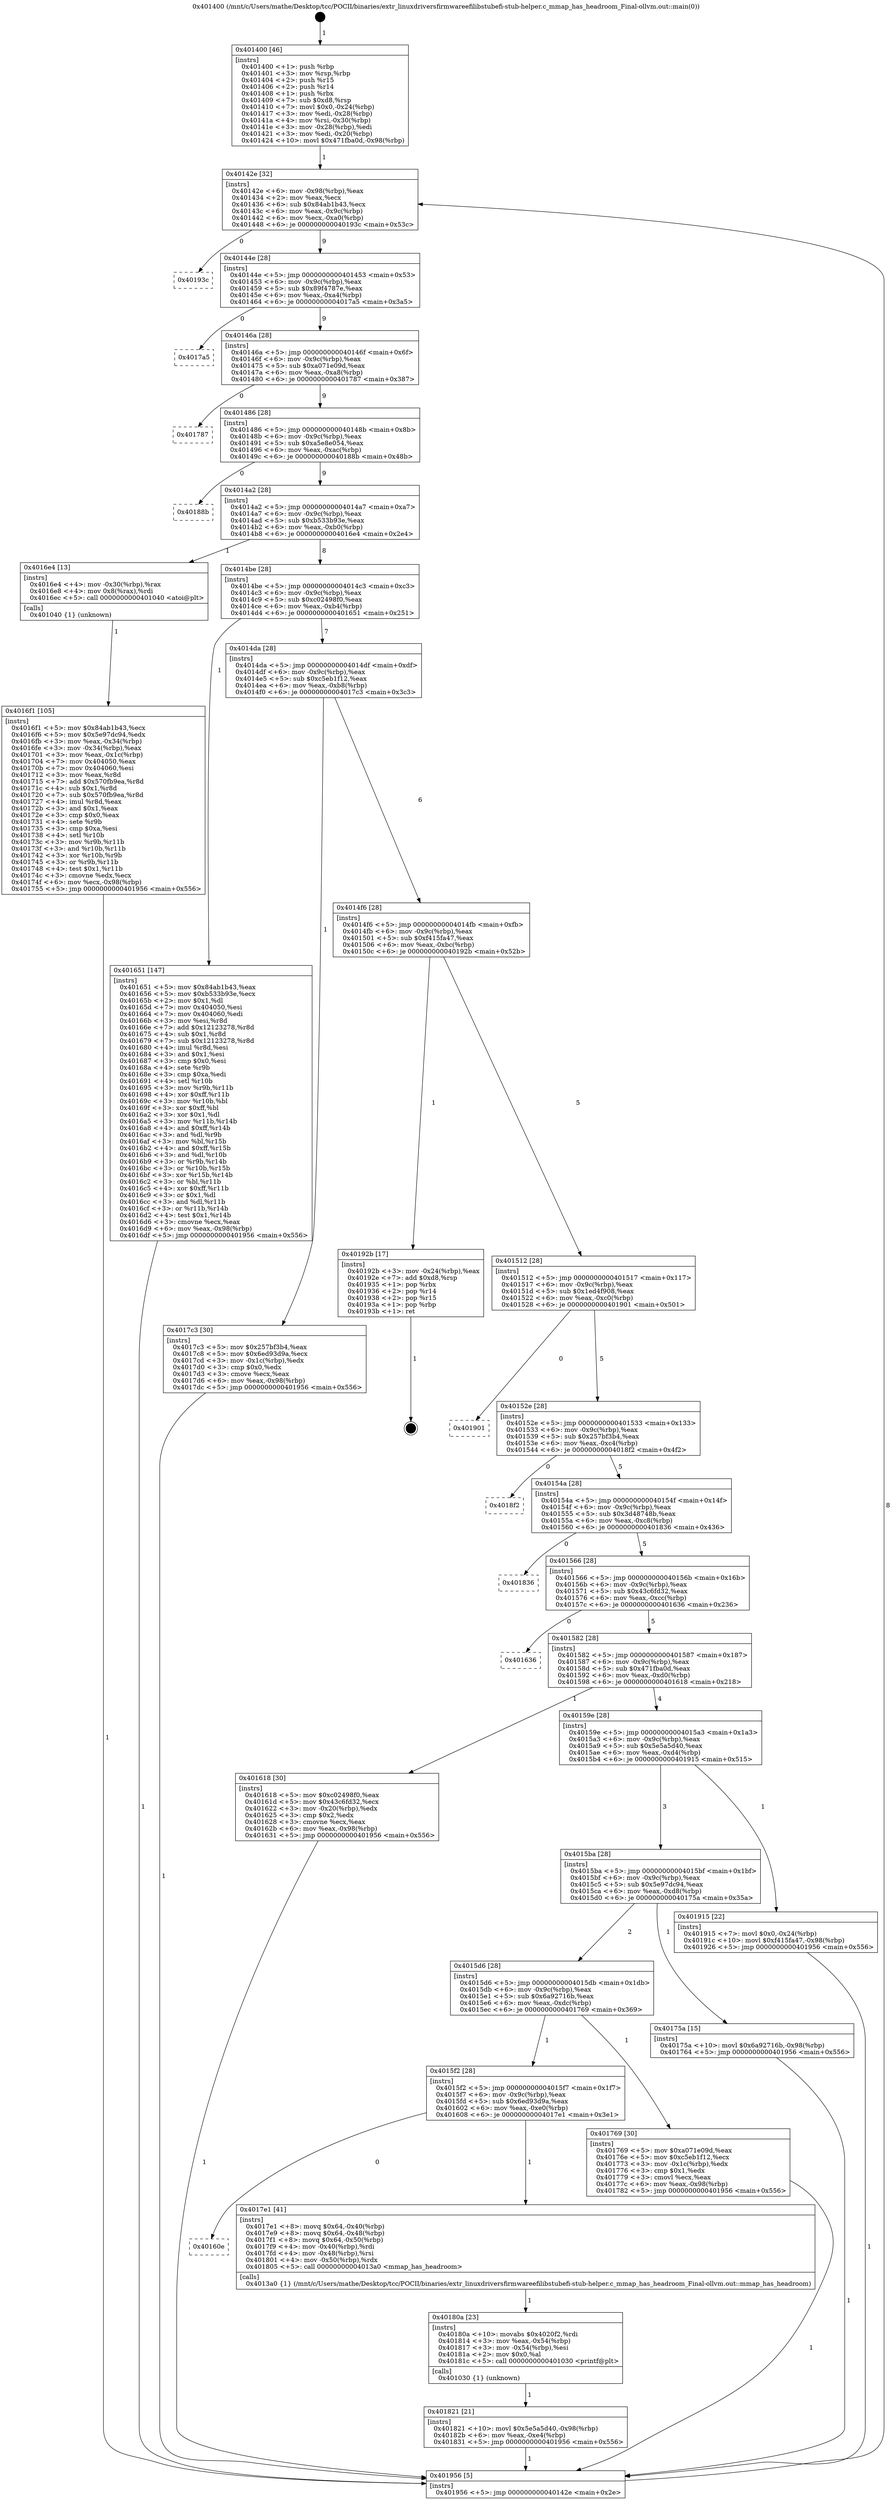 digraph "0x401400" {
  label = "0x401400 (/mnt/c/Users/mathe/Desktop/tcc/POCII/binaries/extr_linuxdriversfirmwareefilibstubefi-stub-helper.c_mmap_has_headroom_Final-ollvm.out::main(0))"
  labelloc = "t"
  node[shape=record]

  Entry [label="",width=0.3,height=0.3,shape=circle,fillcolor=black,style=filled]
  "0x40142e" [label="{
     0x40142e [32]\l
     | [instrs]\l
     &nbsp;&nbsp;0x40142e \<+6\>: mov -0x98(%rbp),%eax\l
     &nbsp;&nbsp;0x401434 \<+2\>: mov %eax,%ecx\l
     &nbsp;&nbsp;0x401436 \<+6\>: sub $0x84ab1b43,%ecx\l
     &nbsp;&nbsp;0x40143c \<+6\>: mov %eax,-0x9c(%rbp)\l
     &nbsp;&nbsp;0x401442 \<+6\>: mov %ecx,-0xa0(%rbp)\l
     &nbsp;&nbsp;0x401448 \<+6\>: je 000000000040193c \<main+0x53c\>\l
  }"]
  "0x40193c" [label="{
     0x40193c\l
  }", style=dashed]
  "0x40144e" [label="{
     0x40144e [28]\l
     | [instrs]\l
     &nbsp;&nbsp;0x40144e \<+5\>: jmp 0000000000401453 \<main+0x53\>\l
     &nbsp;&nbsp;0x401453 \<+6\>: mov -0x9c(%rbp),%eax\l
     &nbsp;&nbsp;0x401459 \<+5\>: sub $0x89f4787e,%eax\l
     &nbsp;&nbsp;0x40145e \<+6\>: mov %eax,-0xa4(%rbp)\l
     &nbsp;&nbsp;0x401464 \<+6\>: je 00000000004017a5 \<main+0x3a5\>\l
  }"]
  Exit [label="",width=0.3,height=0.3,shape=circle,fillcolor=black,style=filled,peripheries=2]
  "0x4017a5" [label="{
     0x4017a5\l
  }", style=dashed]
  "0x40146a" [label="{
     0x40146a [28]\l
     | [instrs]\l
     &nbsp;&nbsp;0x40146a \<+5\>: jmp 000000000040146f \<main+0x6f\>\l
     &nbsp;&nbsp;0x40146f \<+6\>: mov -0x9c(%rbp),%eax\l
     &nbsp;&nbsp;0x401475 \<+5\>: sub $0xa071e09d,%eax\l
     &nbsp;&nbsp;0x40147a \<+6\>: mov %eax,-0xa8(%rbp)\l
     &nbsp;&nbsp;0x401480 \<+6\>: je 0000000000401787 \<main+0x387\>\l
  }"]
  "0x401821" [label="{
     0x401821 [21]\l
     | [instrs]\l
     &nbsp;&nbsp;0x401821 \<+10\>: movl $0x5e5a5d40,-0x98(%rbp)\l
     &nbsp;&nbsp;0x40182b \<+6\>: mov %eax,-0xe4(%rbp)\l
     &nbsp;&nbsp;0x401831 \<+5\>: jmp 0000000000401956 \<main+0x556\>\l
  }"]
  "0x401787" [label="{
     0x401787\l
  }", style=dashed]
  "0x401486" [label="{
     0x401486 [28]\l
     | [instrs]\l
     &nbsp;&nbsp;0x401486 \<+5\>: jmp 000000000040148b \<main+0x8b\>\l
     &nbsp;&nbsp;0x40148b \<+6\>: mov -0x9c(%rbp),%eax\l
     &nbsp;&nbsp;0x401491 \<+5\>: sub $0xa5e8e054,%eax\l
     &nbsp;&nbsp;0x401496 \<+6\>: mov %eax,-0xac(%rbp)\l
     &nbsp;&nbsp;0x40149c \<+6\>: je 000000000040188b \<main+0x48b\>\l
  }"]
  "0x40180a" [label="{
     0x40180a [23]\l
     | [instrs]\l
     &nbsp;&nbsp;0x40180a \<+10\>: movabs $0x4020f2,%rdi\l
     &nbsp;&nbsp;0x401814 \<+3\>: mov %eax,-0x54(%rbp)\l
     &nbsp;&nbsp;0x401817 \<+3\>: mov -0x54(%rbp),%esi\l
     &nbsp;&nbsp;0x40181a \<+2\>: mov $0x0,%al\l
     &nbsp;&nbsp;0x40181c \<+5\>: call 0000000000401030 \<printf@plt\>\l
     | [calls]\l
     &nbsp;&nbsp;0x401030 \{1\} (unknown)\l
  }"]
  "0x40188b" [label="{
     0x40188b\l
  }", style=dashed]
  "0x4014a2" [label="{
     0x4014a2 [28]\l
     | [instrs]\l
     &nbsp;&nbsp;0x4014a2 \<+5\>: jmp 00000000004014a7 \<main+0xa7\>\l
     &nbsp;&nbsp;0x4014a7 \<+6\>: mov -0x9c(%rbp),%eax\l
     &nbsp;&nbsp;0x4014ad \<+5\>: sub $0xb533b93e,%eax\l
     &nbsp;&nbsp;0x4014b2 \<+6\>: mov %eax,-0xb0(%rbp)\l
     &nbsp;&nbsp;0x4014b8 \<+6\>: je 00000000004016e4 \<main+0x2e4\>\l
  }"]
  "0x40160e" [label="{
     0x40160e\l
  }", style=dashed]
  "0x4016e4" [label="{
     0x4016e4 [13]\l
     | [instrs]\l
     &nbsp;&nbsp;0x4016e4 \<+4\>: mov -0x30(%rbp),%rax\l
     &nbsp;&nbsp;0x4016e8 \<+4\>: mov 0x8(%rax),%rdi\l
     &nbsp;&nbsp;0x4016ec \<+5\>: call 0000000000401040 \<atoi@plt\>\l
     | [calls]\l
     &nbsp;&nbsp;0x401040 \{1\} (unknown)\l
  }"]
  "0x4014be" [label="{
     0x4014be [28]\l
     | [instrs]\l
     &nbsp;&nbsp;0x4014be \<+5\>: jmp 00000000004014c3 \<main+0xc3\>\l
     &nbsp;&nbsp;0x4014c3 \<+6\>: mov -0x9c(%rbp),%eax\l
     &nbsp;&nbsp;0x4014c9 \<+5\>: sub $0xc02498f0,%eax\l
     &nbsp;&nbsp;0x4014ce \<+6\>: mov %eax,-0xb4(%rbp)\l
     &nbsp;&nbsp;0x4014d4 \<+6\>: je 0000000000401651 \<main+0x251\>\l
  }"]
  "0x4017e1" [label="{
     0x4017e1 [41]\l
     | [instrs]\l
     &nbsp;&nbsp;0x4017e1 \<+8\>: movq $0x64,-0x40(%rbp)\l
     &nbsp;&nbsp;0x4017e9 \<+8\>: movq $0x64,-0x48(%rbp)\l
     &nbsp;&nbsp;0x4017f1 \<+8\>: movq $0x64,-0x50(%rbp)\l
     &nbsp;&nbsp;0x4017f9 \<+4\>: mov -0x40(%rbp),%rdi\l
     &nbsp;&nbsp;0x4017fd \<+4\>: mov -0x48(%rbp),%rsi\l
     &nbsp;&nbsp;0x401801 \<+4\>: mov -0x50(%rbp),%rdx\l
     &nbsp;&nbsp;0x401805 \<+5\>: call 00000000004013a0 \<mmap_has_headroom\>\l
     | [calls]\l
     &nbsp;&nbsp;0x4013a0 \{1\} (/mnt/c/Users/mathe/Desktop/tcc/POCII/binaries/extr_linuxdriversfirmwareefilibstubefi-stub-helper.c_mmap_has_headroom_Final-ollvm.out::mmap_has_headroom)\l
  }"]
  "0x401651" [label="{
     0x401651 [147]\l
     | [instrs]\l
     &nbsp;&nbsp;0x401651 \<+5\>: mov $0x84ab1b43,%eax\l
     &nbsp;&nbsp;0x401656 \<+5\>: mov $0xb533b93e,%ecx\l
     &nbsp;&nbsp;0x40165b \<+2\>: mov $0x1,%dl\l
     &nbsp;&nbsp;0x40165d \<+7\>: mov 0x404050,%esi\l
     &nbsp;&nbsp;0x401664 \<+7\>: mov 0x404060,%edi\l
     &nbsp;&nbsp;0x40166b \<+3\>: mov %esi,%r8d\l
     &nbsp;&nbsp;0x40166e \<+7\>: add $0x12123278,%r8d\l
     &nbsp;&nbsp;0x401675 \<+4\>: sub $0x1,%r8d\l
     &nbsp;&nbsp;0x401679 \<+7\>: sub $0x12123278,%r8d\l
     &nbsp;&nbsp;0x401680 \<+4\>: imul %r8d,%esi\l
     &nbsp;&nbsp;0x401684 \<+3\>: and $0x1,%esi\l
     &nbsp;&nbsp;0x401687 \<+3\>: cmp $0x0,%esi\l
     &nbsp;&nbsp;0x40168a \<+4\>: sete %r9b\l
     &nbsp;&nbsp;0x40168e \<+3\>: cmp $0xa,%edi\l
     &nbsp;&nbsp;0x401691 \<+4\>: setl %r10b\l
     &nbsp;&nbsp;0x401695 \<+3\>: mov %r9b,%r11b\l
     &nbsp;&nbsp;0x401698 \<+4\>: xor $0xff,%r11b\l
     &nbsp;&nbsp;0x40169c \<+3\>: mov %r10b,%bl\l
     &nbsp;&nbsp;0x40169f \<+3\>: xor $0xff,%bl\l
     &nbsp;&nbsp;0x4016a2 \<+3\>: xor $0x1,%dl\l
     &nbsp;&nbsp;0x4016a5 \<+3\>: mov %r11b,%r14b\l
     &nbsp;&nbsp;0x4016a8 \<+4\>: and $0xff,%r14b\l
     &nbsp;&nbsp;0x4016ac \<+3\>: and %dl,%r9b\l
     &nbsp;&nbsp;0x4016af \<+3\>: mov %bl,%r15b\l
     &nbsp;&nbsp;0x4016b2 \<+4\>: and $0xff,%r15b\l
     &nbsp;&nbsp;0x4016b6 \<+3\>: and %dl,%r10b\l
     &nbsp;&nbsp;0x4016b9 \<+3\>: or %r9b,%r14b\l
     &nbsp;&nbsp;0x4016bc \<+3\>: or %r10b,%r15b\l
     &nbsp;&nbsp;0x4016bf \<+3\>: xor %r15b,%r14b\l
     &nbsp;&nbsp;0x4016c2 \<+3\>: or %bl,%r11b\l
     &nbsp;&nbsp;0x4016c5 \<+4\>: xor $0xff,%r11b\l
     &nbsp;&nbsp;0x4016c9 \<+3\>: or $0x1,%dl\l
     &nbsp;&nbsp;0x4016cc \<+3\>: and %dl,%r11b\l
     &nbsp;&nbsp;0x4016cf \<+3\>: or %r11b,%r14b\l
     &nbsp;&nbsp;0x4016d2 \<+4\>: test $0x1,%r14b\l
     &nbsp;&nbsp;0x4016d6 \<+3\>: cmovne %ecx,%eax\l
     &nbsp;&nbsp;0x4016d9 \<+6\>: mov %eax,-0x98(%rbp)\l
     &nbsp;&nbsp;0x4016df \<+5\>: jmp 0000000000401956 \<main+0x556\>\l
  }"]
  "0x4014da" [label="{
     0x4014da [28]\l
     | [instrs]\l
     &nbsp;&nbsp;0x4014da \<+5\>: jmp 00000000004014df \<main+0xdf\>\l
     &nbsp;&nbsp;0x4014df \<+6\>: mov -0x9c(%rbp),%eax\l
     &nbsp;&nbsp;0x4014e5 \<+5\>: sub $0xc5eb1f12,%eax\l
     &nbsp;&nbsp;0x4014ea \<+6\>: mov %eax,-0xb8(%rbp)\l
     &nbsp;&nbsp;0x4014f0 \<+6\>: je 00000000004017c3 \<main+0x3c3\>\l
  }"]
  "0x4015f2" [label="{
     0x4015f2 [28]\l
     | [instrs]\l
     &nbsp;&nbsp;0x4015f2 \<+5\>: jmp 00000000004015f7 \<main+0x1f7\>\l
     &nbsp;&nbsp;0x4015f7 \<+6\>: mov -0x9c(%rbp),%eax\l
     &nbsp;&nbsp;0x4015fd \<+5\>: sub $0x6ed93d9a,%eax\l
     &nbsp;&nbsp;0x401602 \<+6\>: mov %eax,-0xe0(%rbp)\l
     &nbsp;&nbsp;0x401608 \<+6\>: je 00000000004017e1 \<main+0x3e1\>\l
  }"]
  "0x4017c3" [label="{
     0x4017c3 [30]\l
     | [instrs]\l
     &nbsp;&nbsp;0x4017c3 \<+5\>: mov $0x257bf3b4,%eax\l
     &nbsp;&nbsp;0x4017c8 \<+5\>: mov $0x6ed93d9a,%ecx\l
     &nbsp;&nbsp;0x4017cd \<+3\>: mov -0x1c(%rbp),%edx\l
     &nbsp;&nbsp;0x4017d0 \<+3\>: cmp $0x0,%edx\l
     &nbsp;&nbsp;0x4017d3 \<+3\>: cmove %ecx,%eax\l
     &nbsp;&nbsp;0x4017d6 \<+6\>: mov %eax,-0x98(%rbp)\l
     &nbsp;&nbsp;0x4017dc \<+5\>: jmp 0000000000401956 \<main+0x556\>\l
  }"]
  "0x4014f6" [label="{
     0x4014f6 [28]\l
     | [instrs]\l
     &nbsp;&nbsp;0x4014f6 \<+5\>: jmp 00000000004014fb \<main+0xfb\>\l
     &nbsp;&nbsp;0x4014fb \<+6\>: mov -0x9c(%rbp),%eax\l
     &nbsp;&nbsp;0x401501 \<+5\>: sub $0xf415fa47,%eax\l
     &nbsp;&nbsp;0x401506 \<+6\>: mov %eax,-0xbc(%rbp)\l
     &nbsp;&nbsp;0x40150c \<+6\>: je 000000000040192b \<main+0x52b\>\l
  }"]
  "0x401769" [label="{
     0x401769 [30]\l
     | [instrs]\l
     &nbsp;&nbsp;0x401769 \<+5\>: mov $0xa071e09d,%eax\l
     &nbsp;&nbsp;0x40176e \<+5\>: mov $0xc5eb1f12,%ecx\l
     &nbsp;&nbsp;0x401773 \<+3\>: mov -0x1c(%rbp),%edx\l
     &nbsp;&nbsp;0x401776 \<+3\>: cmp $0x1,%edx\l
     &nbsp;&nbsp;0x401779 \<+3\>: cmovl %ecx,%eax\l
     &nbsp;&nbsp;0x40177c \<+6\>: mov %eax,-0x98(%rbp)\l
     &nbsp;&nbsp;0x401782 \<+5\>: jmp 0000000000401956 \<main+0x556\>\l
  }"]
  "0x40192b" [label="{
     0x40192b [17]\l
     | [instrs]\l
     &nbsp;&nbsp;0x40192b \<+3\>: mov -0x24(%rbp),%eax\l
     &nbsp;&nbsp;0x40192e \<+7\>: add $0xd8,%rsp\l
     &nbsp;&nbsp;0x401935 \<+1\>: pop %rbx\l
     &nbsp;&nbsp;0x401936 \<+2\>: pop %r14\l
     &nbsp;&nbsp;0x401938 \<+2\>: pop %r15\l
     &nbsp;&nbsp;0x40193a \<+1\>: pop %rbp\l
     &nbsp;&nbsp;0x40193b \<+1\>: ret\l
  }"]
  "0x401512" [label="{
     0x401512 [28]\l
     | [instrs]\l
     &nbsp;&nbsp;0x401512 \<+5\>: jmp 0000000000401517 \<main+0x117\>\l
     &nbsp;&nbsp;0x401517 \<+6\>: mov -0x9c(%rbp),%eax\l
     &nbsp;&nbsp;0x40151d \<+5\>: sub $0x1ed4f908,%eax\l
     &nbsp;&nbsp;0x401522 \<+6\>: mov %eax,-0xc0(%rbp)\l
     &nbsp;&nbsp;0x401528 \<+6\>: je 0000000000401901 \<main+0x501\>\l
  }"]
  "0x4015d6" [label="{
     0x4015d6 [28]\l
     | [instrs]\l
     &nbsp;&nbsp;0x4015d6 \<+5\>: jmp 00000000004015db \<main+0x1db\>\l
     &nbsp;&nbsp;0x4015db \<+6\>: mov -0x9c(%rbp),%eax\l
     &nbsp;&nbsp;0x4015e1 \<+5\>: sub $0x6a92716b,%eax\l
     &nbsp;&nbsp;0x4015e6 \<+6\>: mov %eax,-0xdc(%rbp)\l
     &nbsp;&nbsp;0x4015ec \<+6\>: je 0000000000401769 \<main+0x369\>\l
  }"]
  "0x401901" [label="{
     0x401901\l
  }", style=dashed]
  "0x40152e" [label="{
     0x40152e [28]\l
     | [instrs]\l
     &nbsp;&nbsp;0x40152e \<+5\>: jmp 0000000000401533 \<main+0x133\>\l
     &nbsp;&nbsp;0x401533 \<+6\>: mov -0x9c(%rbp),%eax\l
     &nbsp;&nbsp;0x401539 \<+5\>: sub $0x257bf3b4,%eax\l
     &nbsp;&nbsp;0x40153e \<+6\>: mov %eax,-0xc4(%rbp)\l
     &nbsp;&nbsp;0x401544 \<+6\>: je 00000000004018f2 \<main+0x4f2\>\l
  }"]
  "0x40175a" [label="{
     0x40175a [15]\l
     | [instrs]\l
     &nbsp;&nbsp;0x40175a \<+10\>: movl $0x6a92716b,-0x98(%rbp)\l
     &nbsp;&nbsp;0x401764 \<+5\>: jmp 0000000000401956 \<main+0x556\>\l
  }"]
  "0x4018f2" [label="{
     0x4018f2\l
  }", style=dashed]
  "0x40154a" [label="{
     0x40154a [28]\l
     | [instrs]\l
     &nbsp;&nbsp;0x40154a \<+5\>: jmp 000000000040154f \<main+0x14f\>\l
     &nbsp;&nbsp;0x40154f \<+6\>: mov -0x9c(%rbp),%eax\l
     &nbsp;&nbsp;0x401555 \<+5\>: sub $0x3d48748b,%eax\l
     &nbsp;&nbsp;0x40155a \<+6\>: mov %eax,-0xc8(%rbp)\l
     &nbsp;&nbsp;0x401560 \<+6\>: je 0000000000401836 \<main+0x436\>\l
  }"]
  "0x4015ba" [label="{
     0x4015ba [28]\l
     | [instrs]\l
     &nbsp;&nbsp;0x4015ba \<+5\>: jmp 00000000004015bf \<main+0x1bf\>\l
     &nbsp;&nbsp;0x4015bf \<+6\>: mov -0x9c(%rbp),%eax\l
     &nbsp;&nbsp;0x4015c5 \<+5\>: sub $0x5e97dc94,%eax\l
     &nbsp;&nbsp;0x4015ca \<+6\>: mov %eax,-0xd8(%rbp)\l
     &nbsp;&nbsp;0x4015d0 \<+6\>: je 000000000040175a \<main+0x35a\>\l
  }"]
  "0x401836" [label="{
     0x401836\l
  }", style=dashed]
  "0x401566" [label="{
     0x401566 [28]\l
     | [instrs]\l
     &nbsp;&nbsp;0x401566 \<+5\>: jmp 000000000040156b \<main+0x16b\>\l
     &nbsp;&nbsp;0x40156b \<+6\>: mov -0x9c(%rbp),%eax\l
     &nbsp;&nbsp;0x401571 \<+5\>: sub $0x43c6fd32,%eax\l
     &nbsp;&nbsp;0x401576 \<+6\>: mov %eax,-0xcc(%rbp)\l
     &nbsp;&nbsp;0x40157c \<+6\>: je 0000000000401636 \<main+0x236\>\l
  }"]
  "0x401915" [label="{
     0x401915 [22]\l
     | [instrs]\l
     &nbsp;&nbsp;0x401915 \<+7\>: movl $0x0,-0x24(%rbp)\l
     &nbsp;&nbsp;0x40191c \<+10\>: movl $0xf415fa47,-0x98(%rbp)\l
     &nbsp;&nbsp;0x401926 \<+5\>: jmp 0000000000401956 \<main+0x556\>\l
  }"]
  "0x401636" [label="{
     0x401636\l
  }", style=dashed]
  "0x401582" [label="{
     0x401582 [28]\l
     | [instrs]\l
     &nbsp;&nbsp;0x401582 \<+5\>: jmp 0000000000401587 \<main+0x187\>\l
     &nbsp;&nbsp;0x401587 \<+6\>: mov -0x9c(%rbp),%eax\l
     &nbsp;&nbsp;0x40158d \<+5\>: sub $0x471fba0d,%eax\l
     &nbsp;&nbsp;0x401592 \<+6\>: mov %eax,-0xd0(%rbp)\l
     &nbsp;&nbsp;0x401598 \<+6\>: je 0000000000401618 \<main+0x218\>\l
  }"]
  "0x4016f1" [label="{
     0x4016f1 [105]\l
     | [instrs]\l
     &nbsp;&nbsp;0x4016f1 \<+5\>: mov $0x84ab1b43,%ecx\l
     &nbsp;&nbsp;0x4016f6 \<+5\>: mov $0x5e97dc94,%edx\l
     &nbsp;&nbsp;0x4016fb \<+3\>: mov %eax,-0x34(%rbp)\l
     &nbsp;&nbsp;0x4016fe \<+3\>: mov -0x34(%rbp),%eax\l
     &nbsp;&nbsp;0x401701 \<+3\>: mov %eax,-0x1c(%rbp)\l
     &nbsp;&nbsp;0x401704 \<+7\>: mov 0x404050,%eax\l
     &nbsp;&nbsp;0x40170b \<+7\>: mov 0x404060,%esi\l
     &nbsp;&nbsp;0x401712 \<+3\>: mov %eax,%r8d\l
     &nbsp;&nbsp;0x401715 \<+7\>: add $0x570fb9ea,%r8d\l
     &nbsp;&nbsp;0x40171c \<+4\>: sub $0x1,%r8d\l
     &nbsp;&nbsp;0x401720 \<+7\>: sub $0x570fb9ea,%r8d\l
     &nbsp;&nbsp;0x401727 \<+4\>: imul %r8d,%eax\l
     &nbsp;&nbsp;0x40172b \<+3\>: and $0x1,%eax\l
     &nbsp;&nbsp;0x40172e \<+3\>: cmp $0x0,%eax\l
     &nbsp;&nbsp;0x401731 \<+4\>: sete %r9b\l
     &nbsp;&nbsp;0x401735 \<+3\>: cmp $0xa,%esi\l
     &nbsp;&nbsp;0x401738 \<+4\>: setl %r10b\l
     &nbsp;&nbsp;0x40173c \<+3\>: mov %r9b,%r11b\l
     &nbsp;&nbsp;0x40173f \<+3\>: and %r10b,%r11b\l
     &nbsp;&nbsp;0x401742 \<+3\>: xor %r10b,%r9b\l
     &nbsp;&nbsp;0x401745 \<+3\>: or %r9b,%r11b\l
     &nbsp;&nbsp;0x401748 \<+4\>: test $0x1,%r11b\l
     &nbsp;&nbsp;0x40174c \<+3\>: cmovne %edx,%ecx\l
     &nbsp;&nbsp;0x40174f \<+6\>: mov %ecx,-0x98(%rbp)\l
     &nbsp;&nbsp;0x401755 \<+5\>: jmp 0000000000401956 \<main+0x556\>\l
  }"]
  "0x401618" [label="{
     0x401618 [30]\l
     | [instrs]\l
     &nbsp;&nbsp;0x401618 \<+5\>: mov $0xc02498f0,%eax\l
     &nbsp;&nbsp;0x40161d \<+5\>: mov $0x43c6fd32,%ecx\l
     &nbsp;&nbsp;0x401622 \<+3\>: mov -0x20(%rbp),%edx\l
     &nbsp;&nbsp;0x401625 \<+3\>: cmp $0x2,%edx\l
     &nbsp;&nbsp;0x401628 \<+3\>: cmovne %ecx,%eax\l
     &nbsp;&nbsp;0x40162b \<+6\>: mov %eax,-0x98(%rbp)\l
     &nbsp;&nbsp;0x401631 \<+5\>: jmp 0000000000401956 \<main+0x556\>\l
  }"]
  "0x40159e" [label="{
     0x40159e [28]\l
     | [instrs]\l
     &nbsp;&nbsp;0x40159e \<+5\>: jmp 00000000004015a3 \<main+0x1a3\>\l
     &nbsp;&nbsp;0x4015a3 \<+6\>: mov -0x9c(%rbp),%eax\l
     &nbsp;&nbsp;0x4015a9 \<+5\>: sub $0x5e5a5d40,%eax\l
     &nbsp;&nbsp;0x4015ae \<+6\>: mov %eax,-0xd4(%rbp)\l
     &nbsp;&nbsp;0x4015b4 \<+6\>: je 0000000000401915 \<main+0x515\>\l
  }"]
  "0x401956" [label="{
     0x401956 [5]\l
     | [instrs]\l
     &nbsp;&nbsp;0x401956 \<+5\>: jmp 000000000040142e \<main+0x2e\>\l
  }"]
  "0x401400" [label="{
     0x401400 [46]\l
     | [instrs]\l
     &nbsp;&nbsp;0x401400 \<+1\>: push %rbp\l
     &nbsp;&nbsp;0x401401 \<+3\>: mov %rsp,%rbp\l
     &nbsp;&nbsp;0x401404 \<+2\>: push %r15\l
     &nbsp;&nbsp;0x401406 \<+2\>: push %r14\l
     &nbsp;&nbsp;0x401408 \<+1\>: push %rbx\l
     &nbsp;&nbsp;0x401409 \<+7\>: sub $0xd8,%rsp\l
     &nbsp;&nbsp;0x401410 \<+7\>: movl $0x0,-0x24(%rbp)\l
     &nbsp;&nbsp;0x401417 \<+3\>: mov %edi,-0x28(%rbp)\l
     &nbsp;&nbsp;0x40141a \<+4\>: mov %rsi,-0x30(%rbp)\l
     &nbsp;&nbsp;0x40141e \<+3\>: mov -0x28(%rbp),%edi\l
     &nbsp;&nbsp;0x401421 \<+3\>: mov %edi,-0x20(%rbp)\l
     &nbsp;&nbsp;0x401424 \<+10\>: movl $0x471fba0d,-0x98(%rbp)\l
  }"]
  Entry -> "0x401400" [label=" 1"]
  "0x40142e" -> "0x40193c" [label=" 0"]
  "0x40142e" -> "0x40144e" [label=" 9"]
  "0x40192b" -> Exit [label=" 1"]
  "0x40144e" -> "0x4017a5" [label=" 0"]
  "0x40144e" -> "0x40146a" [label=" 9"]
  "0x401915" -> "0x401956" [label=" 1"]
  "0x40146a" -> "0x401787" [label=" 0"]
  "0x40146a" -> "0x401486" [label=" 9"]
  "0x401821" -> "0x401956" [label=" 1"]
  "0x401486" -> "0x40188b" [label=" 0"]
  "0x401486" -> "0x4014a2" [label=" 9"]
  "0x40180a" -> "0x401821" [label=" 1"]
  "0x4014a2" -> "0x4016e4" [label=" 1"]
  "0x4014a2" -> "0x4014be" [label=" 8"]
  "0x4017e1" -> "0x40180a" [label=" 1"]
  "0x4014be" -> "0x401651" [label=" 1"]
  "0x4014be" -> "0x4014da" [label=" 7"]
  "0x4015f2" -> "0x40160e" [label=" 0"]
  "0x4014da" -> "0x4017c3" [label=" 1"]
  "0x4014da" -> "0x4014f6" [label=" 6"]
  "0x4015f2" -> "0x4017e1" [label=" 1"]
  "0x4014f6" -> "0x40192b" [label=" 1"]
  "0x4014f6" -> "0x401512" [label=" 5"]
  "0x4017c3" -> "0x401956" [label=" 1"]
  "0x401512" -> "0x401901" [label=" 0"]
  "0x401512" -> "0x40152e" [label=" 5"]
  "0x4015d6" -> "0x4015f2" [label=" 1"]
  "0x40152e" -> "0x4018f2" [label=" 0"]
  "0x40152e" -> "0x40154a" [label=" 5"]
  "0x4015d6" -> "0x401769" [label=" 1"]
  "0x40154a" -> "0x401836" [label=" 0"]
  "0x40154a" -> "0x401566" [label=" 5"]
  "0x40175a" -> "0x401956" [label=" 1"]
  "0x401566" -> "0x401636" [label=" 0"]
  "0x401566" -> "0x401582" [label=" 5"]
  "0x4015ba" -> "0x4015d6" [label=" 2"]
  "0x401582" -> "0x401618" [label=" 1"]
  "0x401582" -> "0x40159e" [label=" 4"]
  "0x401618" -> "0x401956" [label=" 1"]
  "0x401400" -> "0x40142e" [label=" 1"]
  "0x401956" -> "0x40142e" [label=" 8"]
  "0x401651" -> "0x401956" [label=" 1"]
  "0x4016e4" -> "0x4016f1" [label=" 1"]
  "0x4016f1" -> "0x401956" [label=" 1"]
  "0x4015ba" -> "0x40175a" [label=" 1"]
  "0x40159e" -> "0x401915" [label=" 1"]
  "0x40159e" -> "0x4015ba" [label=" 3"]
  "0x401769" -> "0x401956" [label=" 1"]
}

